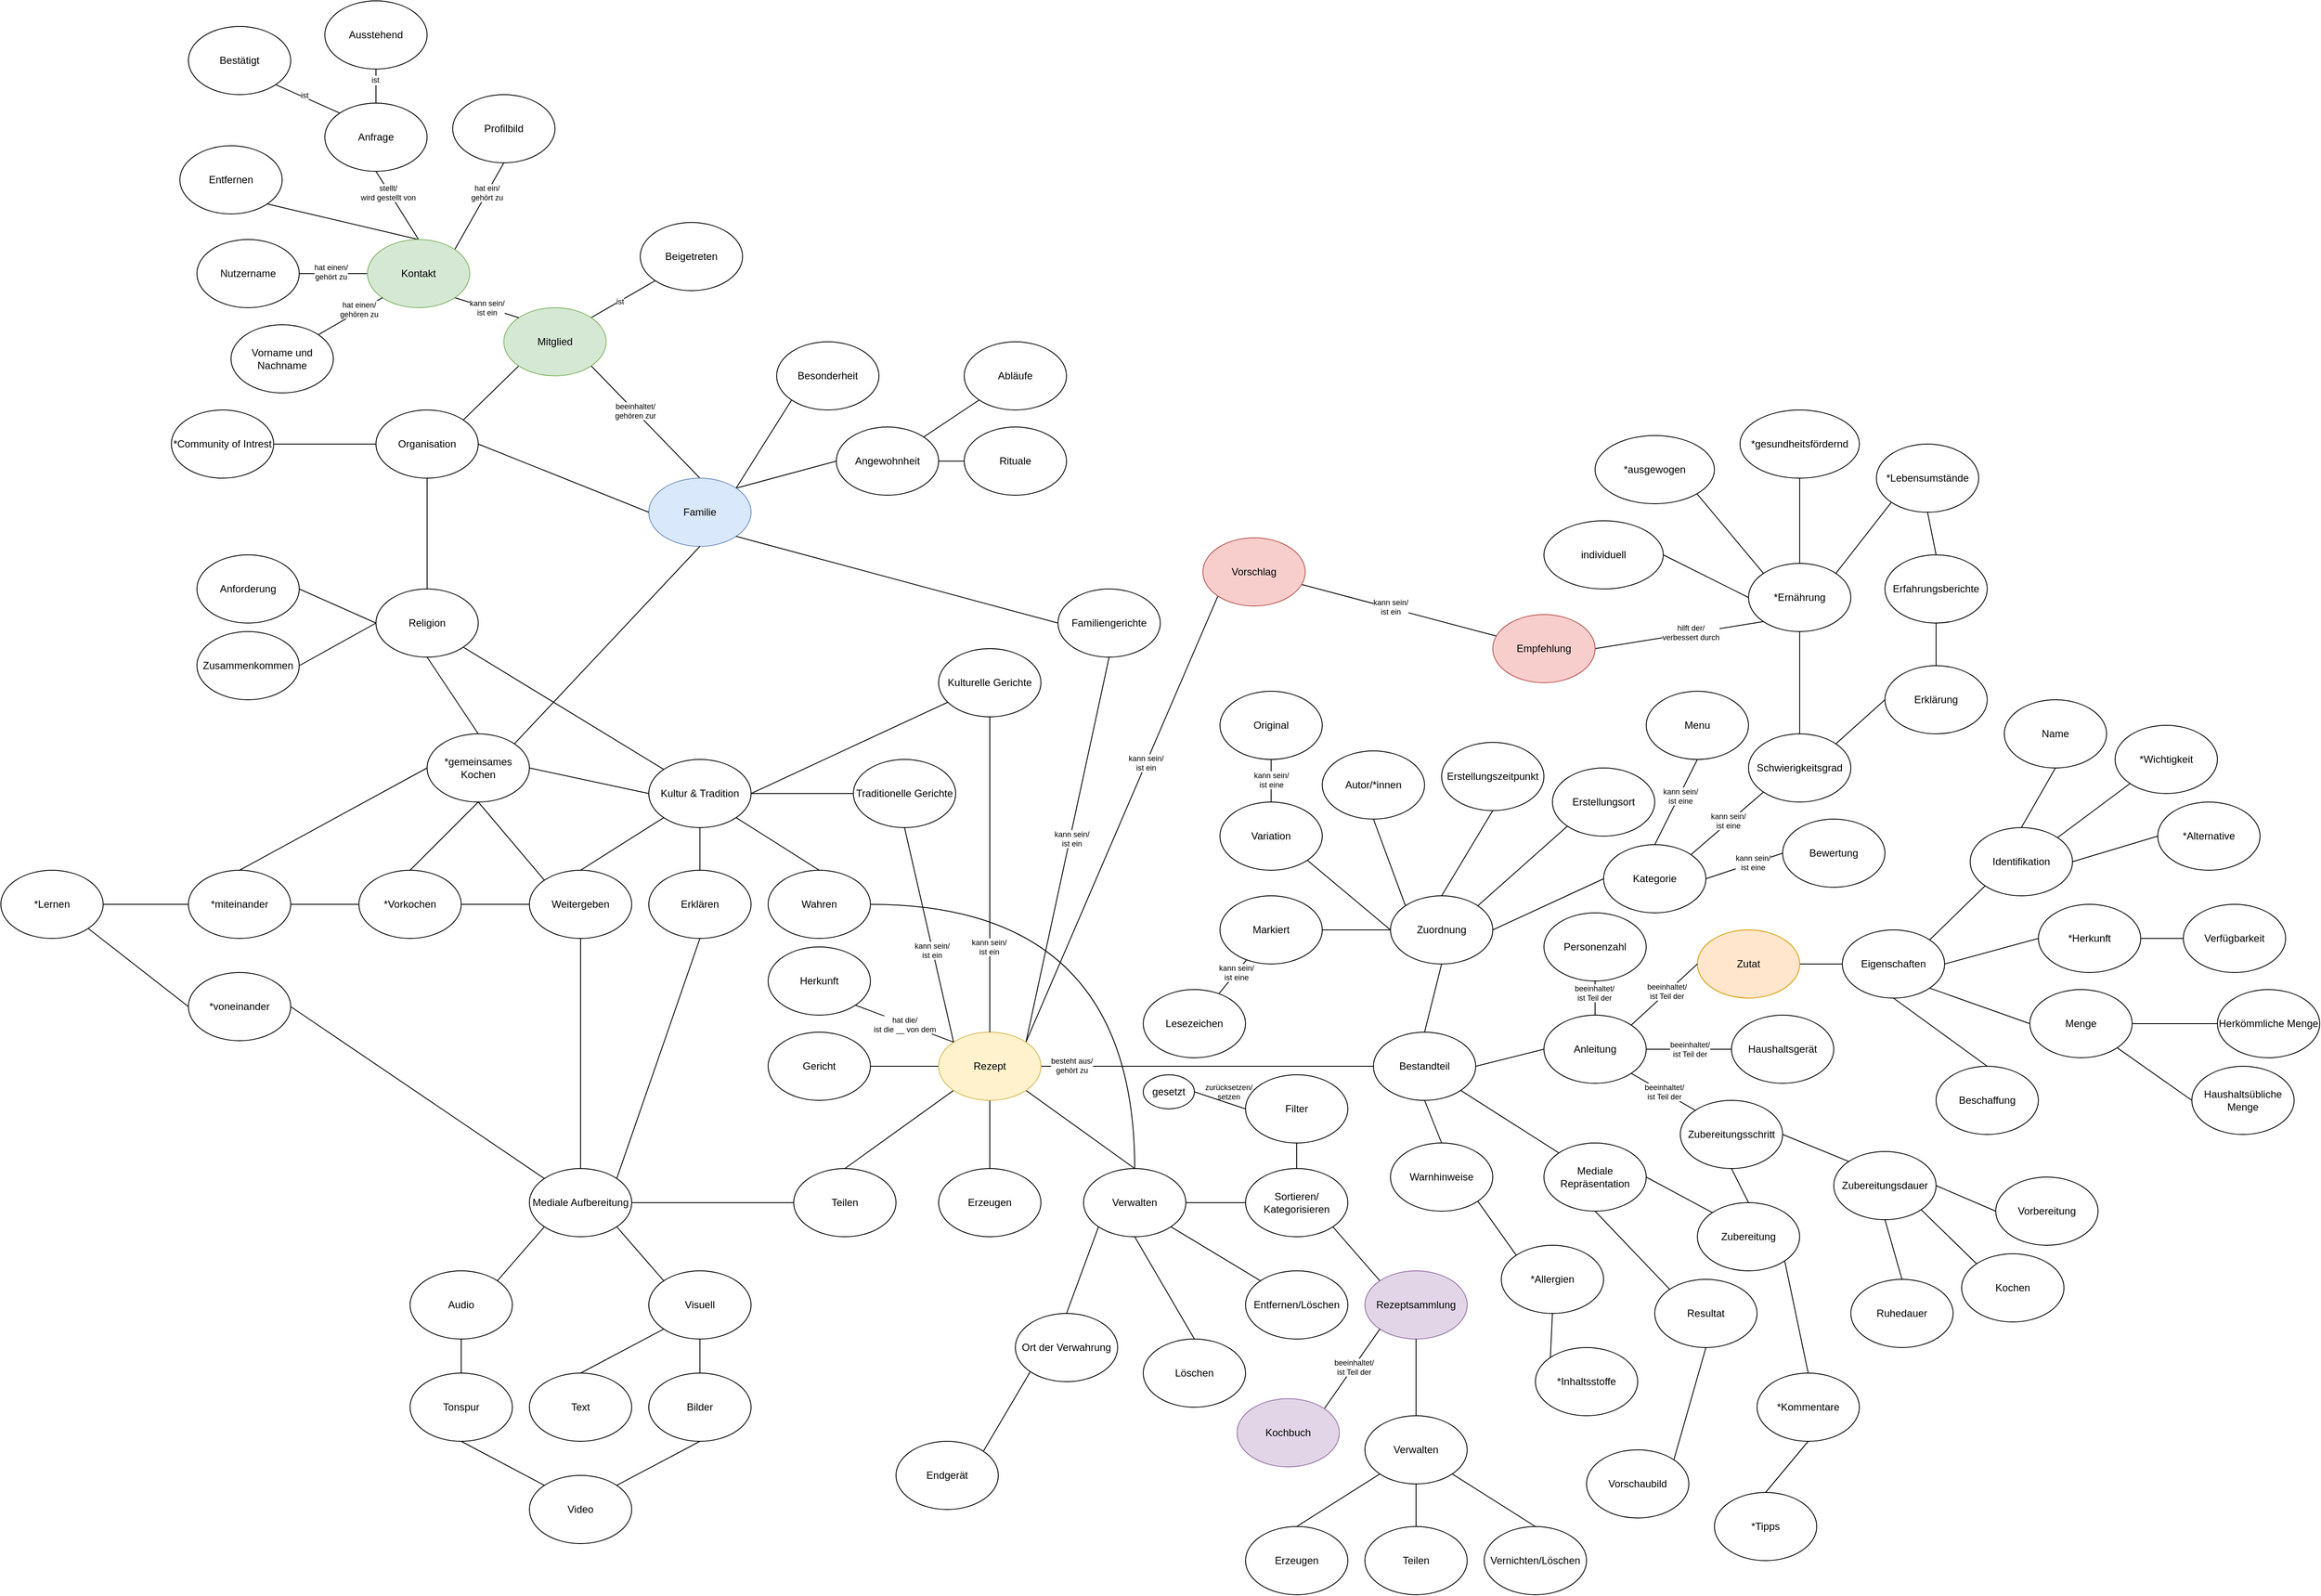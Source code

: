 <mxfile version="14.6.3" type="github">
  <diagram id="gxQ1R-vnR4JIR3kSXCwo" name="V1">
    <mxGraphModel dx="2122" dy="2243" grid="1" gridSize="10" guides="1" tooltips="1" connect="1" arrows="1" fold="1" page="0" pageScale="1" pageWidth="827" pageHeight="1169" math="0" shadow="0">
      <root>
        <mxCell id="0" />
        <mxCell id="1" parent="0" />
        <mxCell id="6" style="rounded=0;orthogonalLoop=1;jettySize=auto;html=1;exitX=0.5;exitY=0;exitDx=0;exitDy=0;entryX=0;entryY=1;entryDx=0;entryDy=0;endArrow=none;endFill=0;" parent="1" source="2" target="5" edge="1">
          <mxGeometry relative="1" as="geometry" />
        </mxCell>
        <mxCell id="50" style="edgeStyle=none;rounded=0;orthogonalLoop=1;jettySize=auto;html=1;exitX=0;exitY=0.5;exitDx=0;exitDy=0;entryX=1;entryY=0.5;entryDx=0;entryDy=0;endArrow=none;endFill=0;" parent="1" source="2" target="32" edge="1">
          <mxGeometry relative="1" as="geometry" />
        </mxCell>
        <mxCell id="2" value="Teilen" style="ellipse;whiteSpace=wrap;html=1;" parent="1" vertex="1">
          <mxGeometry x="770" y="160" width="120" height="80" as="geometry" />
        </mxCell>
        <mxCell id="7" style="edgeStyle=none;rounded=0;orthogonalLoop=1;jettySize=auto;html=1;exitX=0.5;exitY=0;exitDx=0;exitDy=0;entryX=0.5;entryY=1;entryDx=0;entryDy=0;endArrow=none;endFill=0;" parent="1" source="3" target="5" edge="1">
          <mxGeometry relative="1" as="geometry" />
        </mxCell>
        <mxCell id="3" value="Erzeugen" style="ellipse;whiteSpace=wrap;html=1;" parent="1" vertex="1">
          <mxGeometry x="940" y="160" width="120" height="80" as="geometry" />
        </mxCell>
        <mxCell id="8" style="edgeStyle=none;rounded=0;orthogonalLoop=1;jettySize=auto;html=1;exitX=0.5;exitY=0;exitDx=0;exitDy=0;entryX=1;entryY=1;entryDx=0;entryDy=0;endArrow=none;endFill=0;" parent="1" source="4" target="5" edge="1">
          <mxGeometry relative="1" as="geometry" />
        </mxCell>
        <mxCell id="12" style="edgeStyle=none;rounded=0;orthogonalLoop=1;jettySize=auto;html=1;exitX=1;exitY=0.5;exitDx=0;exitDy=0;entryX=0;entryY=0.5;entryDx=0;entryDy=0;endArrow=none;endFill=0;" parent="1" source="4" target="9" edge="1">
          <mxGeometry relative="1" as="geometry" />
        </mxCell>
        <mxCell id="13" style="edgeStyle=none;rounded=0;orthogonalLoop=1;jettySize=auto;html=1;exitX=1;exitY=1;exitDx=0;exitDy=0;entryX=0;entryY=0;entryDx=0;entryDy=0;endArrow=none;endFill=0;" parent="1" source="4" target="10" edge="1">
          <mxGeometry relative="1" as="geometry" />
        </mxCell>
        <mxCell id="14" style="edgeStyle=none;rounded=0;orthogonalLoop=1;jettySize=auto;html=1;exitX=0.5;exitY=1;exitDx=0;exitDy=0;entryX=0.5;entryY=0;entryDx=0;entryDy=0;endArrow=none;endFill=0;" parent="1" source="4" target="11" edge="1">
          <mxGeometry relative="1" as="geometry" />
        </mxCell>
        <mxCell id="16" style="edgeStyle=none;rounded=0;orthogonalLoop=1;jettySize=auto;html=1;exitX=0;exitY=1;exitDx=0;exitDy=0;entryX=0.5;entryY=0;entryDx=0;entryDy=0;endArrow=none;endFill=0;" parent="1" source="4" target="15" edge="1">
          <mxGeometry relative="1" as="geometry" />
        </mxCell>
        <mxCell id="4" value="Verwalten" style="ellipse;whiteSpace=wrap;html=1;" parent="1" vertex="1">
          <mxGeometry x="1110" y="160" width="120" height="80" as="geometry" />
        </mxCell>
        <mxCell id="53" style="edgeStyle=none;rounded=0;orthogonalLoop=1;jettySize=auto;html=1;exitX=1;exitY=0;exitDx=0;exitDy=0;entryX=0.5;entryY=1;entryDx=0;entryDy=0;endArrow=none;endFill=0;" parent="1" source="5" target="25" edge="1">
          <mxGeometry relative="1" as="geometry" />
        </mxCell>
        <mxCell id="o_Oiny7sxUWtTBWbeoVe-261" value="kann sein/&lt;br&gt;ist ein" style="edgeLabel;html=1;align=center;verticalAlign=middle;resizable=0;points=[];fontSize=9;" vertex="1" connectable="0" parent="53">
          <mxGeometry x="0.059" y="-2" relative="1" as="geometry">
            <mxPoint as="offset" />
          </mxGeometry>
        </mxCell>
        <mxCell id="57" style="edgeStyle=orthogonalEdgeStyle;curved=1;rounded=0;orthogonalLoop=1;jettySize=auto;html=1;exitX=1;exitY=0.5;exitDx=0;exitDy=0;entryX=0;entryY=0.5;entryDx=0;entryDy=0;endArrow=none;endFill=0;" parent="1" source="5" target="56" edge="1">
          <mxGeometry relative="1" as="geometry" />
        </mxCell>
        <mxCell id="o_Oiny7sxUWtTBWbeoVe-263" value="besteht aus/&lt;br&gt;gehört zu" style="edgeLabel;html=1;align=center;verticalAlign=middle;resizable=0;points=[];fontSize=9;" vertex="1" connectable="0" parent="57">
          <mxGeometry x="-0.817" y="1" relative="1" as="geometry">
            <mxPoint as="offset" />
          </mxGeometry>
        </mxCell>
        <mxCell id="91" value="" style="edgeStyle=none;rounded=0;orthogonalLoop=1;jettySize=auto;html=1;endArrow=none;endFill=0;" parent="1" source="5" target="90" edge="1">
          <mxGeometry relative="1" as="geometry" />
        </mxCell>
        <mxCell id="o_Oiny7sxUWtTBWbeoVe-210" style="edgeStyle=none;rounded=0;orthogonalLoop=1;jettySize=auto;html=1;exitX=1;exitY=0;exitDx=0;exitDy=0;entryX=0;entryY=1;entryDx=0;entryDy=0;endArrow=none;endFill=0;" edge="1" parent="1" source="5" target="o_Oiny7sxUWtTBWbeoVe-208">
          <mxGeometry relative="1" as="geometry" />
        </mxCell>
        <mxCell id="o_Oiny7sxUWtTBWbeoVe-243" value="kann sein/&lt;br&gt;ist ein" style="edgeLabel;html=1;align=center;verticalAlign=middle;resizable=0;points=[];fontSize=9;" vertex="1" connectable="0" parent="o_Oiny7sxUWtTBWbeoVe-210">
          <mxGeometry x="0.252" y="1" relative="1" as="geometry">
            <mxPoint as="offset" />
          </mxGeometry>
        </mxCell>
        <mxCell id="5" value="Rezept" style="ellipse;whiteSpace=wrap;html=1;fillColor=#fff2cc;strokeColor=#d6b656;" parent="1" vertex="1">
          <mxGeometry x="940" width="120" height="80" as="geometry" />
        </mxCell>
        <mxCell id="104" style="edgeStyle=none;rounded=0;orthogonalLoop=1;jettySize=auto;html=1;exitX=1;exitY=1;exitDx=0;exitDy=0;entryX=0;entryY=0;entryDx=0;entryDy=0;endArrow=none;endFill=0;" parent="1" source="9" target="103" edge="1">
          <mxGeometry relative="1" as="geometry" />
        </mxCell>
        <mxCell id="o_Oiny7sxUWtTBWbeoVe-207" value="" style="edgeStyle=none;rounded=0;orthogonalLoop=1;jettySize=auto;html=1;endArrow=none;endFill=0;" edge="1" parent="1" source="9" target="o_Oiny7sxUWtTBWbeoVe-206">
          <mxGeometry relative="1" as="geometry" />
        </mxCell>
        <mxCell id="9" value="Sortieren/&lt;br&gt;Kategorisieren" style="ellipse;whiteSpace=wrap;html=1;" parent="1" vertex="1">
          <mxGeometry x="1300" y="160" width="120" height="80" as="geometry" />
        </mxCell>
        <mxCell id="10" value="Entfernen/Löschen" style="ellipse;whiteSpace=wrap;html=1;" parent="1" vertex="1">
          <mxGeometry x="1300" y="280" width="120" height="80" as="geometry" />
        </mxCell>
        <mxCell id="11" value="Löschen" style="ellipse;whiteSpace=wrap;html=1;" parent="1" vertex="1">
          <mxGeometry x="1180" y="360" width="120" height="80" as="geometry" />
        </mxCell>
        <mxCell id="15" value="Ort der Verwahrung" style="ellipse;whiteSpace=wrap;html=1;" parent="1" vertex="1">
          <mxGeometry x="1030" y="330" width="120" height="80" as="geometry" />
        </mxCell>
        <mxCell id="184" style="edgeStyle=none;rounded=0;orthogonalLoop=1;jettySize=auto;html=1;exitX=1;exitY=0;exitDx=0;exitDy=0;entryX=0;entryY=1;entryDx=0;entryDy=0;endArrow=none;endFill=0;" parent="1" source="17" target="183" edge="1">
          <mxGeometry relative="1" as="geometry" />
        </mxCell>
        <mxCell id="186" style="edgeStyle=none;rounded=0;orthogonalLoop=1;jettySize=auto;html=1;exitX=1;exitY=0;exitDx=0;exitDy=0;entryX=0;entryY=0.5;entryDx=0;entryDy=0;endArrow=none;endFill=0;" parent="1" source="17" target="185" edge="1">
          <mxGeometry relative="1" as="geometry" />
        </mxCell>
        <mxCell id="o_Oiny7sxUWtTBWbeoVe-200" style="rounded=0;orthogonalLoop=1;jettySize=auto;html=1;exitX=0.5;exitY=0;exitDx=0;exitDy=0;entryX=1;entryY=1;entryDx=0;entryDy=0;endArrow=none;endFill=0;" edge="1" parent="1" source="17" target="88">
          <mxGeometry relative="1" as="geometry" />
        </mxCell>
        <mxCell id="o_Oiny7sxUWtTBWbeoVe-258" value="beeinhaltet/&lt;br&gt;gehören zur" style="edgeLabel;html=1;align=center;verticalAlign=middle;resizable=0;points=[];fontSize=9;" vertex="1" connectable="0" parent="o_Oiny7sxUWtTBWbeoVe-200">
          <mxGeometry x="0.198" y="-1" relative="1" as="geometry">
            <mxPoint as="offset" />
          </mxGeometry>
        </mxCell>
        <mxCell id="17" value="Familie" style="ellipse;whiteSpace=wrap;html=1;fillColor=#dae8fc;strokeColor=#6c8ebf;" parent="1" vertex="1">
          <mxGeometry x="600" y="-650" width="120" height="80" as="geometry" />
        </mxCell>
        <mxCell id="22" style="edgeStyle=none;rounded=0;orthogonalLoop=1;jettySize=auto;html=1;exitX=0;exitY=1;exitDx=0;exitDy=0;entryX=0.5;entryY=0;entryDx=0;entryDy=0;endArrow=none;endFill=0;" parent="1" source="18" target="19" edge="1">
          <mxGeometry relative="1" as="geometry" />
        </mxCell>
        <mxCell id="23" style="edgeStyle=none;rounded=0;orthogonalLoop=1;jettySize=auto;html=1;exitX=0.5;exitY=1;exitDx=0;exitDy=0;entryX=0.5;entryY=0;entryDx=0;entryDy=0;endArrow=none;endFill=0;" parent="1" source="18" target="20" edge="1">
          <mxGeometry relative="1" as="geometry" />
        </mxCell>
        <mxCell id="24" style="edgeStyle=none;rounded=0;orthogonalLoop=1;jettySize=auto;html=1;exitX=1;exitY=1;exitDx=0;exitDy=0;entryX=0.5;entryY=0;entryDx=0;entryDy=0;endArrow=none;endFill=0;" parent="1" source="18" target="21" edge="1">
          <mxGeometry relative="1" as="geometry" />
        </mxCell>
        <mxCell id="29" value="" style="edgeStyle=none;rounded=0;orthogonalLoop=1;jettySize=auto;html=1;endArrow=none;endFill=0;" parent="1" source="18" target="28" edge="1">
          <mxGeometry relative="1" as="geometry" />
        </mxCell>
        <mxCell id="31" value="" style="edgeStyle=none;rounded=0;orthogonalLoop=1;jettySize=auto;html=1;endArrow=none;endFill=0;exitX=1;exitY=0.5;exitDx=0;exitDy=0;" parent="1" source="18" target="30" edge="1">
          <mxGeometry relative="1" as="geometry" />
        </mxCell>
        <mxCell id="18" value="Kultur &amp;amp; Tradition" style="ellipse;whiteSpace=wrap;html=1;" parent="1" vertex="1">
          <mxGeometry x="600" y="-320" width="120" height="80" as="geometry" />
        </mxCell>
        <mxCell id="49" style="edgeStyle=none;rounded=0;orthogonalLoop=1;jettySize=auto;html=1;exitX=0.5;exitY=1;exitDx=0;exitDy=0;entryX=0.5;entryY=0;entryDx=0;entryDy=0;endArrow=none;endFill=0;" parent="1" source="19" target="32" edge="1">
          <mxGeometry relative="1" as="geometry" />
        </mxCell>
        <mxCell id="138" value="" style="edgeStyle=none;rounded=0;orthogonalLoop=1;jettySize=auto;html=1;endArrow=none;endFill=0;" parent="1" source="19" target="137" edge="1">
          <mxGeometry relative="1" as="geometry" />
        </mxCell>
        <mxCell id="19" value="Weitergeben" style="ellipse;whiteSpace=wrap;html=1;" parent="1" vertex="1">
          <mxGeometry x="460" y="-190" width="120" height="80" as="geometry" />
        </mxCell>
        <mxCell id="54" style="edgeStyle=none;rounded=0;orthogonalLoop=1;jettySize=auto;html=1;exitX=0.5;exitY=1;exitDx=0;exitDy=0;entryX=1;entryY=0;entryDx=0;entryDy=0;endArrow=none;endFill=0;" parent="1" source="20" target="32" edge="1">
          <mxGeometry relative="1" as="geometry" />
        </mxCell>
        <mxCell id="20" value="Erklären" style="ellipse;whiteSpace=wrap;html=1;" parent="1" vertex="1">
          <mxGeometry x="600" y="-190" width="120" height="80" as="geometry" />
        </mxCell>
        <mxCell id="55" style="edgeStyle=orthogonalEdgeStyle;rounded=0;orthogonalLoop=1;jettySize=auto;html=1;exitX=1;exitY=0.5;exitDx=0;exitDy=0;entryX=0.5;entryY=0;entryDx=0;entryDy=0;endArrow=none;endFill=0;curved=1;" parent="1" source="21" target="4" edge="1">
          <mxGeometry relative="1" as="geometry" />
        </mxCell>
        <mxCell id="21" value="Wahren" style="ellipse;whiteSpace=wrap;html=1;" parent="1" vertex="1">
          <mxGeometry x="740" y="-190" width="120" height="80" as="geometry" />
        </mxCell>
        <mxCell id="26" style="edgeStyle=none;rounded=0;orthogonalLoop=1;jettySize=auto;html=1;exitX=0;exitY=0.5;exitDx=0;exitDy=0;entryX=1;entryY=1;entryDx=0;entryDy=0;endArrow=none;endFill=0;" parent="1" source="25" target="17" edge="1">
          <mxGeometry relative="1" as="geometry" />
        </mxCell>
        <mxCell id="25" value="Familiengerichte" style="ellipse;whiteSpace=wrap;html=1;" parent="1" vertex="1">
          <mxGeometry x="1080" y="-520" width="120" height="80" as="geometry" />
        </mxCell>
        <mxCell id="51" style="edgeStyle=none;rounded=0;orthogonalLoop=1;jettySize=auto;html=1;exitX=0.5;exitY=1;exitDx=0;exitDy=0;entryX=0;entryY=0;entryDx=0;entryDy=0;endArrow=none;endFill=0;" parent="1" source="28" target="5" edge="1">
          <mxGeometry relative="1" as="geometry" />
        </mxCell>
        <mxCell id="o_Oiny7sxUWtTBWbeoVe-259" value="kann sein/&lt;br&gt;ist ein" style="edgeLabel;html=1;align=center;verticalAlign=middle;resizable=0;points=[];fontSize=9;" vertex="1" connectable="0" parent="51">
          <mxGeometry x="0.142" y="-1" relative="1" as="geometry">
            <mxPoint as="offset" />
          </mxGeometry>
        </mxCell>
        <mxCell id="28" value="Traditionelle Gerichte" style="ellipse;whiteSpace=wrap;html=1;" parent="1" vertex="1">
          <mxGeometry x="840" y="-320" width="120" height="80" as="geometry" />
        </mxCell>
        <mxCell id="52" style="edgeStyle=none;rounded=0;orthogonalLoop=1;jettySize=auto;html=1;exitX=0.5;exitY=1;exitDx=0;exitDy=0;entryX=0.5;entryY=0;entryDx=0;entryDy=0;endArrow=none;endFill=0;" parent="1" source="30" target="5" edge="1">
          <mxGeometry relative="1" as="geometry" />
        </mxCell>
        <mxCell id="o_Oiny7sxUWtTBWbeoVe-260" value="kann sein/&lt;br&gt;ist ein" style="edgeLabel;html=1;align=center;verticalAlign=middle;resizable=0;points=[];fontSize=9;" vertex="1" connectable="0" parent="52">
          <mxGeometry x="0.46" y="-1" relative="1" as="geometry">
            <mxPoint as="offset" />
          </mxGeometry>
        </mxCell>
        <mxCell id="30" value="Kulturelle Gerichte" style="ellipse;whiteSpace=wrap;html=1;" parent="1" vertex="1">
          <mxGeometry x="940" y="-450" width="120" height="80" as="geometry" />
        </mxCell>
        <mxCell id="40" style="edgeStyle=none;rounded=0;orthogonalLoop=1;jettySize=auto;html=1;exitX=0;exitY=1;exitDx=0;exitDy=0;entryX=1;entryY=0;entryDx=0;entryDy=0;endArrow=none;endFill=0;" parent="1" source="32" target="34" edge="1">
          <mxGeometry relative="1" as="geometry" />
        </mxCell>
        <mxCell id="41" style="edgeStyle=none;rounded=0;orthogonalLoop=1;jettySize=auto;html=1;exitX=1;exitY=1;exitDx=0;exitDy=0;entryX=0;entryY=0;entryDx=0;entryDy=0;endArrow=none;endFill=0;" parent="1" source="32" target="35" edge="1">
          <mxGeometry relative="1" as="geometry" />
        </mxCell>
        <mxCell id="32" value="Mediale Aufbereitung" style="ellipse;whiteSpace=wrap;html=1;" parent="1" vertex="1">
          <mxGeometry x="460" y="160" width="120" height="80" as="geometry" />
        </mxCell>
        <mxCell id="33" value="Text" style="ellipse;whiteSpace=wrap;html=1;" parent="1" vertex="1">
          <mxGeometry x="460" y="400" width="120" height="80" as="geometry" />
        </mxCell>
        <mxCell id="42" style="edgeStyle=none;rounded=0;orthogonalLoop=1;jettySize=auto;html=1;exitX=0.5;exitY=1;exitDx=0;exitDy=0;entryX=0.5;entryY=0;entryDx=0;entryDy=0;endArrow=none;endFill=0;" parent="1" source="34" target="37" edge="1">
          <mxGeometry relative="1" as="geometry" />
        </mxCell>
        <mxCell id="34" value="Audio" style="ellipse;whiteSpace=wrap;html=1;" parent="1" vertex="1">
          <mxGeometry x="320" y="280" width="120" height="80" as="geometry" />
        </mxCell>
        <mxCell id="43" style="edgeStyle=none;rounded=0;orthogonalLoop=1;jettySize=auto;html=1;exitX=0.5;exitY=1;exitDx=0;exitDy=0;entryX=0.5;entryY=0;entryDx=0;entryDy=0;endArrow=none;endFill=0;" parent="1" source="35" target="38" edge="1">
          <mxGeometry relative="1" as="geometry" />
        </mxCell>
        <mxCell id="44" style="edgeStyle=none;rounded=0;orthogonalLoop=1;jettySize=auto;html=1;exitX=0;exitY=1;exitDx=0;exitDy=0;entryX=0.5;entryY=0;entryDx=0;entryDy=0;endArrow=none;endFill=0;" parent="1" source="35" target="33" edge="1">
          <mxGeometry relative="1" as="geometry" />
        </mxCell>
        <mxCell id="35" value="Visuell" style="ellipse;whiteSpace=wrap;html=1;" parent="1" vertex="1">
          <mxGeometry x="600" y="280" width="120" height="80" as="geometry" />
        </mxCell>
        <mxCell id="45" style="edgeStyle=none;rounded=0;orthogonalLoop=1;jettySize=auto;html=1;exitX=0.5;exitY=1;exitDx=0;exitDy=0;entryX=0;entryY=0;entryDx=0;entryDy=0;endArrow=none;endFill=0;" parent="1" source="37" target="39" edge="1">
          <mxGeometry relative="1" as="geometry" />
        </mxCell>
        <mxCell id="37" value="Tonspur" style="ellipse;whiteSpace=wrap;html=1;" parent="1" vertex="1">
          <mxGeometry x="320" y="400" width="120" height="80" as="geometry" />
        </mxCell>
        <mxCell id="46" style="edgeStyle=none;rounded=0;orthogonalLoop=1;jettySize=auto;html=1;exitX=0.5;exitY=1;exitDx=0;exitDy=0;entryX=1;entryY=0;entryDx=0;entryDy=0;endArrow=none;endFill=0;" parent="1" source="38" target="39" edge="1">
          <mxGeometry relative="1" as="geometry" />
        </mxCell>
        <mxCell id="38" value="Bilder" style="ellipse;whiteSpace=wrap;html=1;" parent="1" vertex="1">
          <mxGeometry x="600" y="400" width="120" height="80" as="geometry" />
        </mxCell>
        <mxCell id="39" value="Video" style="ellipse;whiteSpace=wrap;html=1;" parent="1" vertex="1">
          <mxGeometry x="460" y="520" width="120" height="80" as="geometry" />
        </mxCell>
        <mxCell id="48" style="edgeStyle=none;rounded=0;orthogonalLoop=1;jettySize=auto;html=1;exitX=1;exitY=1;exitDx=0;exitDy=0;entryX=0;entryY=0;entryDx=0;entryDy=0;endArrow=none;endFill=0;" parent="1" source="47" target="18" edge="1">
          <mxGeometry relative="1" as="geometry" />
        </mxCell>
        <mxCell id="47" value="Religion" style="ellipse;whiteSpace=wrap;html=1;" parent="1" vertex="1">
          <mxGeometry x="280" y="-520" width="120" height="80" as="geometry" />
        </mxCell>
        <mxCell id="71" style="edgeStyle=none;rounded=0;orthogonalLoop=1;jettySize=auto;html=1;exitX=0.5;exitY=0;exitDx=0;exitDy=0;entryX=0.5;entryY=1;entryDx=0;entryDy=0;endArrow=none;endFill=0;" parent="1" source="56" target="63" edge="1">
          <mxGeometry relative="1" as="geometry" />
        </mxCell>
        <mxCell id="72" style="edgeStyle=none;rounded=0;orthogonalLoop=1;jettySize=auto;html=1;exitX=1;exitY=0.5;exitDx=0;exitDy=0;entryX=0;entryY=0.5;entryDx=0;entryDy=0;endArrow=none;endFill=0;" parent="1" source="56" target="62" edge="1">
          <mxGeometry relative="1" as="geometry" />
        </mxCell>
        <mxCell id="77" style="edgeStyle=none;rounded=0;orthogonalLoop=1;jettySize=auto;html=1;exitX=1;exitY=1;exitDx=0;exitDy=0;entryX=0;entryY=0;entryDx=0;entryDy=0;endArrow=none;endFill=0;" parent="1" source="56" target="76" edge="1">
          <mxGeometry relative="1" as="geometry" />
        </mxCell>
        <mxCell id="162" style="edgeStyle=none;rounded=0;orthogonalLoop=1;jettySize=auto;html=1;exitX=0.5;exitY=1;exitDx=0;exitDy=0;entryX=0.5;entryY=0;entryDx=0;entryDy=0;endArrow=none;endFill=0;" parent="1" source="56" target="161" edge="1">
          <mxGeometry relative="1" as="geometry" />
        </mxCell>
        <mxCell id="56" value="Bestandteil" style="ellipse;whiteSpace=wrap;html=1;" parent="1" vertex="1">
          <mxGeometry x="1450" width="120" height="80" as="geometry" />
        </mxCell>
        <mxCell id="58" value="Autor/*innen" style="ellipse;whiteSpace=wrap;html=1;" parent="1" vertex="1">
          <mxGeometry x="1390" y="-330" width="120" height="80" as="geometry" />
        </mxCell>
        <mxCell id="70" style="edgeStyle=none;rounded=0;orthogonalLoop=1;jettySize=auto;html=1;exitX=0;exitY=0.5;exitDx=0;exitDy=0;entryX=1;entryY=0.5;entryDx=0;entryDy=0;endArrow=none;endFill=0;" parent="1" source="59" target="63" edge="1">
          <mxGeometry relative="1" as="geometry" />
        </mxCell>
        <mxCell id="101" style="edgeStyle=none;rounded=0;orthogonalLoop=1;jettySize=auto;html=1;exitX=1;exitY=0;exitDx=0;exitDy=0;entryX=0;entryY=1;entryDx=0;entryDy=0;endArrow=none;endFill=0;" parent="1" source="59" target="96" edge="1">
          <mxGeometry relative="1" as="geometry" />
        </mxCell>
        <mxCell id="o_Oiny7sxUWtTBWbeoVe-266" value="kann sein/&lt;br&gt;ist eine" style="edgeLabel;html=1;align=center;verticalAlign=middle;resizable=0;points=[];fontSize=9;" vertex="1" connectable="0" parent="101">
          <mxGeometry x="0.062" y="2" relative="1" as="geometry">
            <mxPoint as="offset" />
          </mxGeometry>
        </mxCell>
        <mxCell id="o_Oiny7sxUWtTBWbeoVe-215" style="edgeStyle=none;rounded=0;orthogonalLoop=1;jettySize=auto;html=1;exitX=1;exitY=0.5;exitDx=0;exitDy=0;endArrow=none;endFill=0;entryX=0;entryY=0.5;entryDx=0;entryDy=0;" edge="1" parent="1" source="59" target="o_Oiny7sxUWtTBWbeoVe-216">
          <mxGeometry relative="1" as="geometry">
            <mxPoint x="1920" y="-210" as="targetPoint" />
          </mxGeometry>
        </mxCell>
        <mxCell id="o_Oiny7sxUWtTBWbeoVe-267" value="kann sein/&lt;br&gt;ist eine" style="edgeLabel;html=1;align=center;verticalAlign=middle;resizable=0;points=[];fontSize=9;" vertex="1" connectable="0" parent="o_Oiny7sxUWtTBWbeoVe-215">
          <mxGeometry x="0.224" y="1" relative="1" as="geometry">
            <mxPoint as="offset" />
          </mxGeometry>
        </mxCell>
        <mxCell id="o_Oiny7sxUWtTBWbeoVe-217" style="edgeStyle=none;rounded=0;orthogonalLoop=1;jettySize=auto;html=1;exitX=0.5;exitY=0;exitDx=0;exitDy=0;endArrow=none;endFill=0;entryX=0.5;entryY=1;entryDx=0;entryDy=0;" edge="1" parent="1" source="59" target="o_Oiny7sxUWtTBWbeoVe-218">
          <mxGeometry relative="1" as="geometry">
            <mxPoint x="1840" y="-320" as="targetPoint" />
          </mxGeometry>
        </mxCell>
        <mxCell id="o_Oiny7sxUWtTBWbeoVe-246" value="kann sein/&lt;br&gt;ist eine" style="edgeLabel;html=1;align=center;verticalAlign=middle;resizable=0;points=[];fontSize=9;" vertex="1" connectable="0" parent="o_Oiny7sxUWtTBWbeoVe-217">
          <mxGeometry x="0.165" y="-1" relative="1" as="geometry">
            <mxPoint as="offset" />
          </mxGeometry>
        </mxCell>
        <mxCell id="59" value="Kategorie" style="ellipse;whiteSpace=wrap;html=1;" parent="1" vertex="1">
          <mxGeometry x="1720" y="-220" width="120" height="80" as="geometry" />
        </mxCell>
        <mxCell id="123" style="edgeStyle=none;rounded=0;orthogonalLoop=1;jettySize=auto;html=1;exitX=1;exitY=0.5;exitDx=0;exitDy=0;entryX=0;entryY=0.5;entryDx=0;entryDy=0;endArrow=none;endFill=0;" parent="1" source="60" target="122" edge="1">
          <mxGeometry relative="1" as="geometry" />
        </mxCell>
        <mxCell id="60" value="Zutat" style="ellipse;whiteSpace=wrap;html=1;fillColor=#ffe6cc;strokeColor=#d79b00;" parent="1" vertex="1">
          <mxGeometry x="1830" y="-120" width="120" height="80" as="geometry" />
        </mxCell>
        <mxCell id="153" style="edgeStyle=none;rounded=0;orthogonalLoop=1;jettySize=auto;html=1;exitX=1;exitY=0.5;exitDx=0;exitDy=0;endArrow=none;endFill=0;entryX=0;entryY=0;entryDx=0;entryDy=0;" parent="1" source="61" target="154" edge="1">
          <mxGeometry relative="1" as="geometry">
            <mxPoint x="2010" y="170" as="targetPoint" />
          </mxGeometry>
        </mxCell>
        <mxCell id="61" value="Zubereitungsschritt" style="ellipse;whiteSpace=wrap;html=1;" parent="1" vertex="1">
          <mxGeometry x="1810" y="80" width="120" height="80" as="geometry" />
        </mxCell>
        <mxCell id="73" style="edgeStyle=none;rounded=0;orthogonalLoop=1;jettySize=auto;html=1;exitX=1;exitY=0;exitDx=0;exitDy=0;entryX=0;entryY=0.5;entryDx=0;entryDy=0;endArrow=none;endFill=0;" parent="1" source="62" target="60" edge="1">
          <mxGeometry relative="1" as="geometry" />
        </mxCell>
        <mxCell id="o_Oiny7sxUWtTBWbeoVe-247" value="beeinhaltet/&lt;br&gt;ist Teil der" style="edgeLabel;html=1;align=center;verticalAlign=middle;resizable=0;points=[];fontSize=9;" vertex="1" connectable="0" parent="73">
          <mxGeometry x="0.087" y="1" relative="1" as="geometry">
            <mxPoint as="offset" />
          </mxGeometry>
        </mxCell>
        <mxCell id="74" style="edgeStyle=none;rounded=0;orthogonalLoop=1;jettySize=auto;html=1;exitX=1;exitY=0.5;exitDx=0;exitDy=0;entryX=0;entryY=0.5;entryDx=0;entryDy=0;endArrow=none;endFill=0;" parent="1" source="62" target="66" edge="1">
          <mxGeometry relative="1" as="geometry" />
        </mxCell>
        <mxCell id="o_Oiny7sxUWtTBWbeoVe-249" value="beeinhaltet/&lt;br&gt;ist Teil der" style="edgeLabel;html=1;align=center;verticalAlign=middle;resizable=0;points=[];fontSize=9;" vertex="1" connectable="0" parent="74">
          <mxGeometry x="-0.272" y="1" relative="1" as="geometry">
            <mxPoint x="14" y="1" as="offset" />
          </mxGeometry>
        </mxCell>
        <mxCell id="75" style="edgeStyle=none;rounded=0;orthogonalLoop=1;jettySize=auto;html=1;exitX=1;exitY=1;exitDx=0;exitDy=0;entryX=0;entryY=0;entryDx=0;entryDy=0;endArrow=none;endFill=0;" parent="1" source="62" target="61" edge="1">
          <mxGeometry relative="1" as="geometry" />
        </mxCell>
        <mxCell id="o_Oiny7sxUWtTBWbeoVe-250" value="beeinhaltet/&lt;br&gt;ist Teil der" style="edgeLabel;html=1;align=center;verticalAlign=middle;resizable=0;points=[];fontSize=9;" vertex="1" connectable="0" parent="75">
          <mxGeometry x="-0.395" y="2" relative="1" as="geometry">
            <mxPoint x="14" y="10" as="offset" />
          </mxGeometry>
        </mxCell>
        <mxCell id="o_Oiny7sxUWtTBWbeoVe-223" style="edgeStyle=none;rounded=0;orthogonalLoop=1;jettySize=auto;html=1;exitX=0.5;exitY=0;exitDx=0;exitDy=0;entryX=0.5;entryY=1;entryDx=0;entryDy=0;endArrow=none;endFill=0;" edge="1" parent="1" source="62" target="o_Oiny7sxUWtTBWbeoVe-222">
          <mxGeometry relative="1" as="geometry" />
        </mxCell>
        <mxCell id="o_Oiny7sxUWtTBWbeoVe-248" value="beeinhaltet/&lt;br&gt;ist Teil der" style="edgeLabel;html=1;align=center;verticalAlign=middle;resizable=0;points=[];fontSize=9;" vertex="1" connectable="0" parent="o_Oiny7sxUWtTBWbeoVe-223">
          <mxGeometry x="0.307" y="1" relative="1" as="geometry">
            <mxPoint as="offset" />
          </mxGeometry>
        </mxCell>
        <mxCell id="62" value="Anleitung" style="ellipse;whiteSpace=wrap;html=1;" parent="1" vertex="1">
          <mxGeometry x="1650" y="-20" width="120" height="80" as="geometry" />
        </mxCell>
        <mxCell id="67" style="rounded=0;orthogonalLoop=1;jettySize=auto;html=1;exitX=0;exitY=0;exitDx=0;exitDy=0;entryX=0.5;entryY=1;entryDx=0;entryDy=0;endArrow=none;endFill=0;" parent="1" source="63" target="58" edge="1">
          <mxGeometry relative="1" as="geometry" />
        </mxCell>
        <mxCell id="o_Oiny7sxUWtTBWbeoVe-214" value="" style="edgeStyle=none;rounded=0;orthogonalLoop=1;jettySize=auto;html=1;endArrow=none;endFill=0;" edge="1" parent="1" source="63" target="o_Oiny7sxUWtTBWbeoVe-213">
          <mxGeometry relative="1" as="geometry" />
        </mxCell>
        <mxCell id="63" value="Zuordnung" style="ellipse;whiteSpace=wrap;html=1;" parent="1" vertex="1">
          <mxGeometry x="1470" y="-160" width="120" height="80" as="geometry" />
        </mxCell>
        <mxCell id="68" style="edgeStyle=none;rounded=0;orthogonalLoop=1;jettySize=auto;html=1;exitX=0.5;exitY=1;exitDx=0;exitDy=0;entryX=0.5;entryY=0;entryDx=0;entryDy=0;endArrow=none;endFill=0;" parent="1" source="64" target="63" edge="1">
          <mxGeometry relative="1" as="geometry" />
        </mxCell>
        <mxCell id="64" value="Erstellungszeitpunkt" style="ellipse;whiteSpace=wrap;html=1;" parent="1" vertex="1">
          <mxGeometry x="1530" y="-340" width="120" height="80" as="geometry" />
        </mxCell>
        <mxCell id="69" style="edgeStyle=none;rounded=0;orthogonalLoop=1;jettySize=auto;html=1;exitX=0;exitY=1;exitDx=0;exitDy=0;entryX=1;entryY=0;entryDx=0;entryDy=0;endArrow=none;endFill=0;" parent="1" source="65" target="63" edge="1">
          <mxGeometry relative="1" as="geometry" />
        </mxCell>
        <mxCell id="65" value="Erstellungsort" style="ellipse;whiteSpace=wrap;html=1;" parent="1" vertex="1">
          <mxGeometry x="1660" y="-310" width="120" height="80" as="geometry" />
        </mxCell>
        <mxCell id="66" value="Haushaltsgerät" style="ellipse;whiteSpace=wrap;html=1;" parent="1" vertex="1">
          <mxGeometry x="1870" y="-20" width="120" height="80" as="geometry" />
        </mxCell>
        <mxCell id="79" style="edgeStyle=none;rounded=0;orthogonalLoop=1;jettySize=auto;html=1;exitX=1;exitY=0.5;exitDx=0;exitDy=0;entryX=0;entryY=0;entryDx=0;entryDy=0;endArrow=none;endFill=0;" parent="1" source="76" target="78" edge="1">
          <mxGeometry relative="1" as="geometry" />
        </mxCell>
        <mxCell id="81" style="edgeStyle=none;rounded=0;orthogonalLoop=1;jettySize=auto;html=1;exitX=0.5;exitY=1;exitDx=0;exitDy=0;entryX=0;entryY=0;entryDx=0;entryDy=0;endArrow=none;endFill=0;" parent="1" source="76" target="80" edge="1">
          <mxGeometry relative="1" as="geometry" />
        </mxCell>
        <mxCell id="76" value="Mediale Repräsentation" style="ellipse;whiteSpace=wrap;html=1;" parent="1" vertex="1">
          <mxGeometry x="1650" y="130" width="120" height="80" as="geometry" />
        </mxCell>
        <mxCell id="136" style="edgeStyle=none;rounded=0;orthogonalLoop=1;jettySize=auto;html=1;exitX=0.5;exitY=0;exitDx=0;exitDy=0;entryX=0.5;entryY=1;entryDx=0;entryDy=0;endArrow=none;endFill=0;" parent="1" source="78" target="61" edge="1">
          <mxGeometry relative="1" as="geometry" />
        </mxCell>
        <mxCell id="178" style="edgeStyle=none;rounded=0;orthogonalLoop=1;jettySize=auto;html=1;exitX=1;exitY=1;exitDx=0;exitDy=0;entryX=0.5;entryY=0;entryDx=0;entryDy=0;endArrow=none;endFill=0;" parent="1" source="78" target="177" edge="1">
          <mxGeometry relative="1" as="geometry" />
        </mxCell>
        <mxCell id="78" value="Zubereitung" style="ellipse;whiteSpace=wrap;html=1;" parent="1" vertex="1">
          <mxGeometry x="1830" y="200" width="120" height="80" as="geometry" />
        </mxCell>
        <mxCell id="o_Oiny7sxUWtTBWbeoVe-228" style="edgeStyle=none;rounded=0;orthogonalLoop=1;jettySize=auto;html=1;exitX=0.5;exitY=1;exitDx=0;exitDy=0;endArrow=none;endFill=0;entryX=1;entryY=0;entryDx=0;entryDy=0;" edge="1" parent="1" source="80" target="o_Oiny7sxUWtTBWbeoVe-229">
          <mxGeometry relative="1" as="geometry">
            <mxPoint x="1820" y="500" as="targetPoint" />
          </mxGeometry>
        </mxCell>
        <mxCell id="80" value="Resultat" style="ellipse;whiteSpace=wrap;html=1;" parent="1" vertex="1">
          <mxGeometry x="1780" y="290" width="120" height="80" as="geometry" />
        </mxCell>
        <mxCell id="83" style="edgeStyle=none;rounded=0;orthogonalLoop=1;jettySize=auto;html=1;exitX=1;exitY=0;exitDx=0;exitDy=0;entryX=0;entryY=1;entryDx=0;entryDy=0;endArrow=none;endFill=0;" parent="1" source="82" target="15" edge="1">
          <mxGeometry relative="1" as="geometry" />
        </mxCell>
        <mxCell id="82" value="Endgerät" style="ellipse;whiteSpace=wrap;html=1;" parent="1" vertex="1">
          <mxGeometry x="890" y="480" width="120" height="80" as="geometry" />
        </mxCell>
        <mxCell id="85" style="edgeStyle=none;rounded=0;orthogonalLoop=1;jettySize=auto;html=1;exitX=0.5;exitY=1;exitDx=0;exitDy=0;entryX=0.5;entryY=0;entryDx=0;entryDy=0;endArrow=none;endFill=0;" parent="1" source="84" target="47" edge="1">
          <mxGeometry relative="1" as="geometry" />
        </mxCell>
        <mxCell id="87" style="edgeStyle=none;rounded=0;orthogonalLoop=1;jettySize=auto;html=1;exitX=1;exitY=0.5;exitDx=0;exitDy=0;entryX=0;entryY=0.5;entryDx=0;entryDy=0;endArrow=none;endFill=0;" parent="1" source="84" target="17" edge="1">
          <mxGeometry relative="1" as="geometry" />
        </mxCell>
        <mxCell id="89" style="edgeStyle=none;rounded=0;orthogonalLoop=1;jettySize=auto;html=1;exitX=1;exitY=0;exitDx=0;exitDy=0;entryX=0;entryY=1;entryDx=0;entryDy=0;endArrow=none;endFill=0;" parent="1" source="84" target="88" edge="1">
          <mxGeometry relative="1" as="geometry" />
        </mxCell>
        <mxCell id="84" value="Organisation" style="ellipse;whiteSpace=wrap;html=1;" parent="1" vertex="1">
          <mxGeometry x="280" y="-730" width="120" height="80" as="geometry" />
        </mxCell>
        <mxCell id="196" style="edgeStyle=none;rounded=0;orthogonalLoop=1;jettySize=auto;html=1;exitX=1;exitY=0;exitDx=0;exitDy=0;entryX=0;entryY=1;entryDx=0;entryDy=0;endArrow=none;endFill=0;" parent="1" source="88" target="195" edge="1">
          <mxGeometry relative="1" as="geometry" />
        </mxCell>
        <mxCell id="o_Oiny7sxUWtTBWbeoVe-270" value="ist" style="edgeLabel;html=1;align=center;verticalAlign=middle;resizable=0;points=[];fontSize=9;" vertex="1" connectable="0" parent="196">
          <mxGeometry x="-0.122" relative="1" as="geometry">
            <mxPoint as="offset" />
          </mxGeometry>
        </mxCell>
        <mxCell id="88" value="Mitglied" style="ellipse;whiteSpace=wrap;html=1;fillColor=#d5e8d4;strokeColor=#82b366;" parent="1" vertex="1">
          <mxGeometry x="430" y="-850" width="120" height="80" as="geometry" />
        </mxCell>
        <mxCell id="o_Oiny7sxUWtTBWbeoVe-225" value="" style="edgeStyle=none;rounded=0;orthogonalLoop=1;jettySize=auto;html=1;endArrow=none;endFill=0;entryX=1;entryY=1;entryDx=0;entryDy=0;exitX=0;exitY=0;exitDx=0;exitDy=0;" edge="1" parent="1" source="5" target="o_Oiny7sxUWtTBWbeoVe-224">
          <mxGeometry relative="1" as="geometry" />
        </mxCell>
        <mxCell id="o_Oiny7sxUWtTBWbeoVe-262" value="hat die/&lt;br&gt;ist die __ von dem" style="edgeLabel;html=1;align=center;verticalAlign=middle;resizable=0;points=[];fontSize=9;" vertex="1" connectable="0" parent="o_Oiny7sxUWtTBWbeoVe-225">
          <mxGeometry x="0.173" relative="1" as="geometry">
            <mxPoint x="10" y="4" as="offset" />
          </mxGeometry>
        </mxCell>
        <mxCell id="90" value="Gericht" style="ellipse;whiteSpace=wrap;html=1;" parent="1" vertex="1">
          <mxGeometry x="740" width="120" height="80" as="geometry" />
        </mxCell>
        <mxCell id="93" style="edgeStyle=none;rounded=0;orthogonalLoop=1;jettySize=auto;html=1;exitX=1;exitY=1;exitDx=0;exitDy=0;entryX=0;entryY=0.5;entryDx=0;entryDy=0;endArrow=none;endFill=0;" parent="1" source="92" target="63" edge="1">
          <mxGeometry relative="1" as="geometry" />
        </mxCell>
        <mxCell id="95" style="edgeStyle=none;rounded=0;orthogonalLoop=1;jettySize=auto;html=1;exitX=0.5;exitY=0;exitDx=0;exitDy=0;entryX=0.5;entryY=1;entryDx=0;entryDy=0;endArrow=none;endFill=0;" parent="1" source="92" target="94" edge="1">
          <mxGeometry relative="1" as="geometry" />
        </mxCell>
        <mxCell id="o_Oiny7sxUWtTBWbeoVe-264" value="kann sein/&lt;br&gt;ist eine" style="edgeLabel;html=1;align=center;verticalAlign=middle;resizable=0;points=[];fontSize=9;" vertex="1" connectable="0" parent="95">
          <mxGeometry x="0.053" relative="1" as="geometry">
            <mxPoint as="offset" />
          </mxGeometry>
        </mxCell>
        <mxCell id="92" value="Variation" style="ellipse;whiteSpace=wrap;html=1;" parent="1" vertex="1">
          <mxGeometry x="1270" y="-270" width="120" height="80" as="geometry" />
        </mxCell>
        <mxCell id="94" value="Original" style="ellipse;whiteSpace=wrap;html=1;" parent="1" vertex="1">
          <mxGeometry x="1270" y="-400" width="120" height="80" as="geometry" />
        </mxCell>
        <mxCell id="99" style="edgeStyle=none;rounded=0;orthogonalLoop=1;jettySize=auto;html=1;exitX=1;exitY=0;exitDx=0;exitDy=0;entryX=0;entryY=0.5;entryDx=0;entryDy=0;endArrow=none;endFill=0;" parent="1" source="96" target="97" edge="1">
          <mxGeometry relative="1" as="geometry" />
        </mxCell>
        <mxCell id="139" style="edgeStyle=none;rounded=0;orthogonalLoop=1;jettySize=auto;html=1;exitX=0.5;exitY=0;exitDx=0;exitDy=0;entryX=0.5;entryY=1;entryDx=0;entryDy=0;endArrow=none;endFill=0;" parent="1" source="96" target="102" edge="1">
          <mxGeometry relative="1" as="geometry" />
        </mxCell>
        <mxCell id="96" value="Schwierigkeitsgrad" style="ellipse;whiteSpace=wrap;html=1;" parent="1" vertex="1">
          <mxGeometry x="1890" y="-350" width="120" height="80" as="geometry" />
        </mxCell>
        <mxCell id="100" style="edgeStyle=none;rounded=0;orthogonalLoop=1;jettySize=auto;html=1;exitX=0.5;exitY=0;exitDx=0;exitDy=0;entryX=0.5;entryY=1;entryDx=0;entryDy=0;endArrow=none;endFill=0;" parent="1" source="97" target="98" edge="1">
          <mxGeometry relative="1" as="geometry" />
        </mxCell>
        <mxCell id="97" value="Erklärung" style="ellipse;whiteSpace=wrap;html=1;" parent="1" vertex="1">
          <mxGeometry x="2050" y="-430" width="120" height="80" as="geometry" />
        </mxCell>
        <mxCell id="98" value="Erfahrungsberichte" style="ellipse;whiteSpace=wrap;html=1;" parent="1" vertex="1">
          <mxGeometry x="2050" y="-560" width="120" height="80" as="geometry" />
        </mxCell>
        <mxCell id="141" value="" style="edgeStyle=none;rounded=0;orthogonalLoop=1;jettySize=auto;html=1;endArrow=none;endFill=0;" parent="1" source="102" target="140" edge="1">
          <mxGeometry relative="1" as="geometry" />
        </mxCell>
        <mxCell id="175" style="edgeStyle=none;rounded=0;orthogonalLoop=1;jettySize=auto;html=1;exitX=1;exitY=0;exitDx=0;exitDy=0;entryX=0;entryY=1;entryDx=0;entryDy=0;endArrow=none;endFill=0;" parent="1" source="102" target="174" edge="1">
          <mxGeometry relative="1" as="geometry" />
        </mxCell>
        <mxCell id="102" value="*Ernährung" style="ellipse;whiteSpace=wrap;html=1;" parent="1" vertex="1">
          <mxGeometry x="1890" y="-550" width="120" height="80" as="geometry" />
        </mxCell>
        <mxCell id="103" value="Rezeptsammlung" style="ellipse;whiteSpace=wrap;html=1;fillColor=#e1d5e7;strokeColor=#9673a6;" parent="1" vertex="1">
          <mxGeometry x="1440" y="280" width="120" height="80" as="geometry" />
        </mxCell>
        <mxCell id="109" style="edgeStyle=none;rounded=0;orthogonalLoop=1;jettySize=auto;html=1;exitX=0.5;exitY=0;exitDx=0;exitDy=0;entryX=0;entryY=1;entryDx=0;entryDy=0;endArrow=none;endFill=0;" parent="1" source="105" target="108" edge="1">
          <mxGeometry relative="1" as="geometry" />
        </mxCell>
        <mxCell id="105" value="Erzeugen" style="ellipse;whiteSpace=wrap;html=1;" parent="1" vertex="1">
          <mxGeometry x="1300" y="580" width="120" height="80" as="geometry" />
        </mxCell>
        <mxCell id="110" style="edgeStyle=none;rounded=0;orthogonalLoop=1;jettySize=auto;html=1;exitX=0.5;exitY=0;exitDx=0;exitDy=0;endArrow=none;endFill=0;entryX=0.5;entryY=1;entryDx=0;entryDy=0;" parent="1" source="106" target="108" edge="1">
          <mxGeometry relative="1" as="geometry" />
        </mxCell>
        <mxCell id="106" value="Teilen" style="ellipse;whiteSpace=wrap;html=1;" parent="1" vertex="1">
          <mxGeometry x="1440" y="580" width="120" height="80" as="geometry" />
        </mxCell>
        <mxCell id="112" style="edgeStyle=none;rounded=0;orthogonalLoop=1;jettySize=auto;html=1;exitX=0.5;exitY=0;exitDx=0;exitDy=0;entryX=1;entryY=1;entryDx=0;entryDy=0;endArrow=none;endFill=0;" parent="1" source="107" target="108" edge="1">
          <mxGeometry relative="1" as="geometry" />
        </mxCell>
        <mxCell id="107" value="Vernichten/Löschen" style="ellipse;whiteSpace=wrap;html=1;" parent="1" vertex="1">
          <mxGeometry x="1580" y="580" width="120" height="80" as="geometry" />
        </mxCell>
        <mxCell id="111" style="edgeStyle=none;rounded=0;orthogonalLoop=1;jettySize=auto;html=1;exitX=0.5;exitY=0;exitDx=0;exitDy=0;entryX=0.5;entryY=1;entryDx=0;entryDy=0;endArrow=none;endFill=0;" parent="1" source="108" target="103" edge="1">
          <mxGeometry relative="1" as="geometry" />
        </mxCell>
        <mxCell id="108" value="Verwalten" style="ellipse;whiteSpace=wrap;html=1;" parent="1" vertex="1">
          <mxGeometry x="1440" y="450" width="120" height="80" as="geometry" />
        </mxCell>
        <mxCell id="134" style="edgeStyle=none;rounded=0;orthogonalLoop=1;jettySize=auto;html=1;exitX=1;exitY=1;exitDx=0;exitDy=0;entryX=0;entryY=0.5;entryDx=0;entryDy=0;endArrow=none;endFill=0;" parent="1" source="113" target="119" edge="1">
          <mxGeometry relative="1" as="geometry" />
        </mxCell>
        <mxCell id="135" style="edgeStyle=none;rounded=0;orthogonalLoop=1;jettySize=auto;html=1;exitX=1;exitY=0.5;exitDx=0;exitDy=0;entryX=0;entryY=0.5;entryDx=0;entryDy=0;endArrow=none;endFill=0;" parent="1" source="113" target="118" edge="1">
          <mxGeometry relative="1" as="geometry" />
        </mxCell>
        <mxCell id="113" value="Menge" style="ellipse;whiteSpace=wrap;html=1;" parent="1" vertex="1">
          <mxGeometry x="2220" y="-50" width="120" height="80" as="geometry" />
        </mxCell>
        <mxCell id="114" value="Beschaffung" style="ellipse;whiteSpace=wrap;html=1;" parent="1" vertex="1">
          <mxGeometry x="2110" y="40" width="120" height="80" as="geometry" />
        </mxCell>
        <mxCell id="115" value="Name" style="ellipse;whiteSpace=wrap;html=1;" parent="1" vertex="1">
          <mxGeometry x="2190" y="-390" width="120" height="80" as="geometry" />
        </mxCell>
        <mxCell id="131" style="edgeStyle=none;rounded=0;orthogonalLoop=1;jettySize=auto;html=1;exitX=1;exitY=0.5;exitDx=0;exitDy=0;entryX=0;entryY=0.5;entryDx=0;entryDy=0;endArrow=none;endFill=0;" parent="1" source="116" target="120" edge="1">
          <mxGeometry relative="1" as="geometry" />
        </mxCell>
        <mxCell id="116" value="*Herkunft" style="ellipse;whiteSpace=wrap;html=1;" parent="1" vertex="1">
          <mxGeometry x="2230" y="-150" width="120" height="80" as="geometry" />
        </mxCell>
        <mxCell id="117" value="*Wichtigkeit" style="ellipse;whiteSpace=wrap;html=1;" parent="1" vertex="1">
          <mxGeometry x="2320" y="-360" width="120" height="80" as="geometry" />
        </mxCell>
        <mxCell id="118" value="Herkömmliche Menge" style="ellipse;whiteSpace=wrap;html=1;" parent="1" vertex="1">
          <mxGeometry x="2440" y="-50" width="120" height="80" as="geometry" />
        </mxCell>
        <mxCell id="119" value="Haushaltsübliche Menge" style="ellipse;whiteSpace=wrap;html=1;" parent="1" vertex="1">
          <mxGeometry x="2410" y="40" width="120" height="80" as="geometry" />
        </mxCell>
        <mxCell id="120" value="Verfügbarkeit" style="ellipse;whiteSpace=wrap;html=1;" parent="1" vertex="1">
          <mxGeometry x="2400" y="-150" width="120" height="80" as="geometry" />
        </mxCell>
        <mxCell id="121" value="*Alternative" style="ellipse;whiteSpace=wrap;html=1;" parent="1" vertex="1">
          <mxGeometry x="2370" y="-270" width="120" height="80" as="geometry" />
        </mxCell>
        <mxCell id="126" style="edgeStyle=none;rounded=0;orthogonalLoop=1;jettySize=auto;html=1;exitX=1;exitY=0;exitDx=0;exitDy=0;entryX=0;entryY=1;entryDx=0;entryDy=0;endArrow=none;endFill=0;" parent="1" source="122" target="125" edge="1">
          <mxGeometry relative="1" as="geometry" />
        </mxCell>
        <mxCell id="130" style="edgeStyle=none;rounded=0;orthogonalLoop=1;jettySize=auto;html=1;exitX=1;exitY=0.5;exitDx=0;exitDy=0;entryX=0;entryY=0.5;entryDx=0;entryDy=0;endArrow=none;endFill=0;" parent="1" source="122" target="116" edge="1">
          <mxGeometry relative="1" as="geometry" />
        </mxCell>
        <mxCell id="132" style="edgeStyle=none;rounded=0;orthogonalLoop=1;jettySize=auto;html=1;exitX=0.5;exitY=1;exitDx=0;exitDy=0;entryX=0.5;entryY=0;entryDx=0;entryDy=0;endArrow=none;endFill=0;" parent="1" source="122" target="114" edge="1">
          <mxGeometry relative="1" as="geometry" />
        </mxCell>
        <mxCell id="133" style="edgeStyle=none;rounded=0;orthogonalLoop=1;jettySize=auto;html=1;exitX=1;exitY=1;exitDx=0;exitDy=0;entryX=0;entryY=0.5;entryDx=0;entryDy=0;endArrow=none;endFill=0;" parent="1" source="122" target="113" edge="1">
          <mxGeometry relative="1" as="geometry" />
        </mxCell>
        <mxCell id="122" value="Eigenschaften" style="ellipse;whiteSpace=wrap;html=1;" parent="1" vertex="1">
          <mxGeometry x="2000" y="-120" width="120" height="80" as="geometry" />
        </mxCell>
        <mxCell id="127" style="edgeStyle=none;rounded=0;orthogonalLoop=1;jettySize=auto;html=1;exitX=1;exitY=0.5;exitDx=0;exitDy=0;entryX=0;entryY=0.5;entryDx=0;entryDy=0;endArrow=none;endFill=0;" parent="1" source="125" target="121" edge="1">
          <mxGeometry relative="1" as="geometry" />
        </mxCell>
        <mxCell id="128" style="edgeStyle=none;rounded=0;orthogonalLoop=1;jettySize=auto;html=1;exitX=1;exitY=0;exitDx=0;exitDy=0;entryX=0;entryY=1;entryDx=0;entryDy=0;endArrow=none;endFill=0;" parent="1" source="125" target="117" edge="1">
          <mxGeometry relative="1" as="geometry" />
        </mxCell>
        <mxCell id="129" style="edgeStyle=none;rounded=0;orthogonalLoop=1;jettySize=auto;html=1;exitX=0.5;exitY=0;exitDx=0;exitDy=0;entryX=0.5;entryY=1;entryDx=0;entryDy=0;endArrow=none;endFill=0;" parent="1" source="125" target="115" edge="1">
          <mxGeometry relative="1" as="geometry" />
        </mxCell>
        <mxCell id="125" value="Identifikation" style="ellipse;whiteSpace=wrap;html=1;" parent="1" vertex="1">
          <mxGeometry x="2150" y="-240" width="120" height="80" as="geometry" />
        </mxCell>
        <mxCell id="147" value="" style="edgeStyle=none;rounded=0;orthogonalLoop=1;jettySize=auto;html=1;endArrow=none;endFill=0;" parent="1" source="137" target="146" edge="1">
          <mxGeometry relative="1" as="geometry" />
        </mxCell>
        <mxCell id="137" value="*Vorkochen" style="ellipse;whiteSpace=wrap;html=1;" parent="1" vertex="1">
          <mxGeometry x="260" y="-190" width="120" height="80" as="geometry" />
        </mxCell>
        <mxCell id="140" value="*gesundheitsfördernd" style="ellipse;whiteSpace=wrap;html=1;" parent="1" vertex="1">
          <mxGeometry x="1880" y="-730" width="140" height="80" as="geometry" />
        </mxCell>
        <mxCell id="144" style="edgeStyle=none;rounded=0;orthogonalLoop=1;jettySize=auto;html=1;exitX=1;exitY=1;exitDx=0;exitDy=0;entryX=0;entryY=0;entryDx=0;entryDy=0;endArrow=none;endFill=0;" parent="1" source="142" target="102" edge="1">
          <mxGeometry relative="1" as="geometry" />
        </mxCell>
        <mxCell id="142" value="*ausgewogen" style="ellipse;whiteSpace=wrap;html=1;" parent="1" vertex="1">
          <mxGeometry x="1710" y="-700" width="140" height="80" as="geometry" />
        </mxCell>
        <mxCell id="145" style="edgeStyle=none;rounded=0;orthogonalLoop=1;jettySize=auto;html=1;exitX=1;exitY=0.5;exitDx=0;exitDy=0;entryX=0;entryY=0.5;entryDx=0;entryDy=0;endArrow=none;endFill=0;" parent="1" source="143" target="102" edge="1">
          <mxGeometry relative="1" as="geometry" />
        </mxCell>
        <mxCell id="143" value="individuell" style="ellipse;whiteSpace=wrap;html=1;" parent="1" vertex="1">
          <mxGeometry x="1650" y="-600" width="140" height="80" as="geometry" />
        </mxCell>
        <mxCell id="173" style="edgeStyle=none;rounded=0;orthogonalLoop=1;jettySize=auto;html=1;exitX=0.5;exitY=0;exitDx=0;exitDy=0;entryX=0;entryY=0.5;entryDx=0;entryDy=0;endArrow=none;endFill=0;" parent="1" source="146" target="167" edge="1">
          <mxGeometry relative="1" as="geometry" />
        </mxCell>
        <mxCell id="146" value="*miteinander" style="ellipse;whiteSpace=wrap;html=1;" parent="1" vertex="1">
          <mxGeometry x="60" y="-190" width="120" height="80" as="geometry" />
        </mxCell>
        <mxCell id="149" style="edgeStyle=none;rounded=0;orthogonalLoop=1;jettySize=auto;html=1;exitX=1;exitY=0.5;exitDx=0;exitDy=0;entryX=0;entryY=0.5;entryDx=0;entryDy=0;endArrow=none;endFill=0;" parent="1" source="148" target="146" edge="1">
          <mxGeometry relative="1" as="geometry" />
        </mxCell>
        <mxCell id="151" style="edgeStyle=none;rounded=0;orthogonalLoop=1;jettySize=auto;html=1;exitX=1;exitY=1;exitDx=0;exitDy=0;entryX=0;entryY=0.5;entryDx=0;entryDy=0;endArrow=none;endFill=0;" parent="1" source="148" target="150" edge="1">
          <mxGeometry relative="1" as="geometry" />
        </mxCell>
        <mxCell id="148" value="*Lernen" style="ellipse;whiteSpace=wrap;html=1;" parent="1" vertex="1">
          <mxGeometry x="-160" y="-190" width="120" height="80" as="geometry" />
        </mxCell>
        <mxCell id="152" style="edgeStyle=none;rounded=0;orthogonalLoop=1;jettySize=auto;html=1;exitX=1;exitY=0.5;exitDx=0;exitDy=0;entryX=0;entryY=0;entryDx=0;entryDy=0;endArrow=none;endFill=0;" parent="1" source="150" target="32" edge="1">
          <mxGeometry relative="1" as="geometry" />
        </mxCell>
        <mxCell id="150" value="*voneinander" style="ellipse;whiteSpace=wrap;html=1;" parent="1" vertex="1">
          <mxGeometry x="60" y="-70" width="120" height="80" as="geometry" />
        </mxCell>
        <mxCell id="158" style="edgeStyle=none;rounded=0;orthogonalLoop=1;jettySize=auto;html=1;exitX=0.5;exitY=1;exitDx=0;exitDy=0;entryX=0.5;entryY=0;entryDx=0;entryDy=0;endArrow=none;endFill=0;" parent="1" source="154" target="157" edge="1">
          <mxGeometry relative="1" as="geometry" />
        </mxCell>
        <mxCell id="159" style="edgeStyle=none;rounded=0;orthogonalLoop=1;jettySize=auto;html=1;exitX=1;exitY=1;exitDx=0;exitDy=0;entryX=0;entryY=0;entryDx=0;entryDy=0;endArrow=none;endFill=0;" parent="1" source="154" target="155" edge="1">
          <mxGeometry relative="1" as="geometry" />
        </mxCell>
        <mxCell id="160" style="edgeStyle=none;rounded=0;orthogonalLoop=1;jettySize=auto;html=1;exitX=1;exitY=0.5;exitDx=0;exitDy=0;entryX=0;entryY=0.5;entryDx=0;entryDy=0;endArrow=none;endFill=0;" parent="1" source="154" target="156" edge="1">
          <mxGeometry relative="1" as="geometry" />
        </mxCell>
        <mxCell id="154" value="Zubereitungsdauer" style="ellipse;whiteSpace=wrap;html=1;" parent="1" vertex="1">
          <mxGeometry x="1990" y="140" width="120" height="80" as="geometry" />
        </mxCell>
        <mxCell id="155" value="Kochen" style="ellipse;whiteSpace=wrap;html=1;" parent="1" vertex="1">
          <mxGeometry x="2140" y="260" width="120" height="80" as="geometry" />
        </mxCell>
        <mxCell id="156" value="Vorbereitung" style="ellipse;whiteSpace=wrap;html=1;" parent="1" vertex="1">
          <mxGeometry x="2180" y="170" width="120" height="80" as="geometry" />
        </mxCell>
        <mxCell id="157" value="Ruhedauer" style="ellipse;whiteSpace=wrap;html=1;" parent="1" vertex="1">
          <mxGeometry x="2010" y="290" width="120" height="80" as="geometry" />
        </mxCell>
        <mxCell id="164" style="edgeStyle=none;rounded=0;orthogonalLoop=1;jettySize=auto;html=1;exitX=1;exitY=1;exitDx=0;exitDy=0;entryX=0;entryY=0;entryDx=0;entryDy=0;endArrow=none;endFill=0;" parent="1" source="161" target="163" edge="1">
          <mxGeometry relative="1" as="geometry" />
        </mxCell>
        <mxCell id="161" value="Warnhinweise" style="ellipse;whiteSpace=wrap;html=1;" parent="1" vertex="1">
          <mxGeometry x="1470" y="130" width="120" height="80" as="geometry" />
        </mxCell>
        <mxCell id="166" style="edgeStyle=none;rounded=0;orthogonalLoop=1;jettySize=auto;html=1;exitX=0.5;exitY=1;exitDx=0;exitDy=0;entryX=0;entryY=0;entryDx=0;entryDy=0;endArrow=none;endFill=0;" parent="1" source="163" target="165" edge="1">
          <mxGeometry relative="1" as="geometry" />
        </mxCell>
        <mxCell id="163" value="*Allergien" style="ellipse;whiteSpace=wrap;html=1;" parent="1" vertex="1">
          <mxGeometry x="1600" y="250" width="120" height="80" as="geometry" />
        </mxCell>
        <mxCell id="165" value="*Inhaltsstoffe" style="ellipse;whiteSpace=wrap;html=1;" parent="1" vertex="1">
          <mxGeometry x="1640" y="370" width="120" height="80" as="geometry" />
        </mxCell>
        <mxCell id="168" style="edgeStyle=none;rounded=0;orthogonalLoop=1;jettySize=auto;html=1;exitX=0.5;exitY=1;exitDx=0;exitDy=0;entryX=0.5;entryY=0;entryDx=0;entryDy=0;endArrow=none;endFill=0;" parent="1" source="167" target="137" edge="1">
          <mxGeometry relative="1" as="geometry" />
        </mxCell>
        <mxCell id="169" style="edgeStyle=none;rounded=0;orthogonalLoop=1;jettySize=auto;html=1;exitX=0.5;exitY=1;exitDx=0;exitDy=0;entryX=0;entryY=0;entryDx=0;entryDy=0;endArrow=none;endFill=0;" parent="1" source="167" target="19" edge="1">
          <mxGeometry relative="1" as="geometry" />
        </mxCell>
        <mxCell id="170" style="edgeStyle=none;rounded=0;orthogonalLoop=1;jettySize=auto;html=1;exitX=1;exitY=0.5;exitDx=0;exitDy=0;entryX=0;entryY=0.5;entryDx=0;entryDy=0;endArrow=none;endFill=0;" parent="1" source="167" target="18" edge="1">
          <mxGeometry relative="1" as="geometry" />
        </mxCell>
        <mxCell id="171" style="edgeStyle=none;rounded=0;orthogonalLoop=1;jettySize=auto;html=1;exitX=1;exitY=0;exitDx=0;exitDy=0;entryX=0.5;entryY=1;entryDx=0;entryDy=0;endArrow=none;endFill=0;" parent="1" source="167" target="17" edge="1">
          <mxGeometry relative="1" as="geometry" />
        </mxCell>
        <mxCell id="172" style="edgeStyle=none;rounded=0;orthogonalLoop=1;jettySize=auto;html=1;exitX=0.5;exitY=0;exitDx=0;exitDy=0;entryX=0.5;entryY=1;entryDx=0;entryDy=0;endArrow=none;endFill=0;" parent="1" source="167" target="47" edge="1">
          <mxGeometry relative="1" as="geometry" />
        </mxCell>
        <mxCell id="167" value="*gemeinsames Kochen" style="ellipse;whiteSpace=wrap;html=1;" parent="1" vertex="1">
          <mxGeometry x="340" y="-350" width="120" height="80" as="geometry" />
        </mxCell>
        <mxCell id="176" style="edgeStyle=none;rounded=0;orthogonalLoop=1;jettySize=auto;html=1;exitX=0.5;exitY=1;exitDx=0;exitDy=0;entryX=0.5;entryY=0;entryDx=0;entryDy=0;endArrow=none;endFill=0;" parent="1" source="174" target="98" edge="1">
          <mxGeometry relative="1" as="geometry" />
        </mxCell>
        <mxCell id="174" value="*Lebensumstände" style="ellipse;whiteSpace=wrap;html=1;" parent="1" vertex="1">
          <mxGeometry x="2040" y="-690" width="120" height="80" as="geometry" />
        </mxCell>
        <mxCell id="180" style="edgeStyle=none;rounded=0;orthogonalLoop=1;jettySize=auto;html=1;exitX=0.5;exitY=1;exitDx=0;exitDy=0;entryX=0.5;entryY=0;entryDx=0;entryDy=0;endArrow=none;endFill=0;" parent="1" source="177" target="179" edge="1">
          <mxGeometry relative="1" as="geometry" />
        </mxCell>
        <mxCell id="177" value="*Kommentare" style="ellipse;whiteSpace=wrap;html=1;" parent="1" vertex="1">
          <mxGeometry x="1900" y="400" width="120" height="80" as="geometry" />
        </mxCell>
        <mxCell id="179" value="*Tipps" style="ellipse;whiteSpace=wrap;html=1;" parent="1" vertex="1">
          <mxGeometry x="1850" y="540" width="120" height="80" as="geometry" />
        </mxCell>
        <mxCell id="182" style="edgeStyle=none;rounded=0;orthogonalLoop=1;jettySize=auto;html=1;exitX=1;exitY=0.5;exitDx=0;exitDy=0;entryX=0;entryY=0.5;entryDx=0;entryDy=0;endArrow=none;endFill=0;" parent="1" source="181" target="84" edge="1">
          <mxGeometry relative="1" as="geometry" />
        </mxCell>
        <mxCell id="181" value="*Community of Intrest" style="ellipse;whiteSpace=wrap;html=1;" parent="1" vertex="1">
          <mxGeometry x="40" y="-730" width="120" height="80" as="geometry" />
        </mxCell>
        <mxCell id="183" value="Besonderheit" style="ellipse;whiteSpace=wrap;html=1;" parent="1" vertex="1">
          <mxGeometry x="750" y="-810" width="120" height="80" as="geometry" />
        </mxCell>
        <mxCell id="188" style="edgeStyle=none;rounded=0;orthogonalLoop=1;jettySize=auto;html=1;exitX=1;exitY=0.5;exitDx=0;exitDy=0;entryX=0;entryY=0.5;entryDx=0;entryDy=0;endArrow=none;endFill=0;" parent="1" source="185" target="187" edge="1">
          <mxGeometry relative="1" as="geometry" />
        </mxCell>
        <mxCell id="190" style="edgeStyle=none;rounded=0;orthogonalLoop=1;jettySize=auto;html=1;exitX=1;exitY=0;exitDx=0;exitDy=0;entryX=0;entryY=1;entryDx=0;entryDy=0;endArrow=none;endFill=0;" parent="1" source="185" target="189" edge="1">
          <mxGeometry relative="1" as="geometry" />
        </mxCell>
        <mxCell id="185" value="Angewohnheit" style="ellipse;whiteSpace=wrap;html=1;" parent="1" vertex="1">
          <mxGeometry x="820" y="-710" width="120" height="80" as="geometry" />
        </mxCell>
        <mxCell id="187" value="Rituale" style="ellipse;whiteSpace=wrap;html=1;" parent="1" vertex="1">
          <mxGeometry x="970" y="-710" width="120" height="80" as="geometry" />
        </mxCell>
        <mxCell id="189" value="Abläufe" style="ellipse;whiteSpace=wrap;html=1;" parent="1" vertex="1">
          <mxGeometry x="970" y="-810" width="120" height="80" as="geometry" />
        </mxCell>
        <mxCell id="194" style="edgeStyle=none;rounded=0;orthogonalLoop=1;jettySize=auto;html=1;exitX=1;exitY=0.5;exitDx=0;exitDy=0;entryX=0;entryY=0.5;entryDx=0;entryDy=0;endArrow=none;endFill=0;" parent="1" source="191" target="47" edge="1">
          <mxGeometry relative="1" as="geometry" />
        </mxCell>
        <mxCell id="191" value="Anforderung" style="ellipse;whiteSpace=wrap;html=1;" parent="1" vertex="1">
          <mxGeometry x="70" y="-560" width="120" height="80" as="geometry" />
        </mxCell>
        <mxCell id="193" style="edgeStyle=none;rounded=0;orthogonalLoop=1;jettySize=auto;html=1;exitX=1;exitY=0.5;exitDx=0;exitDy=0;entryX=0;entryY=0.5;entryDx=0;entryDy=0;endArrow=none;endFill=0;" parent="1" source="192" target="47" edge="1">
          <mxGeometry relative="1" as="geometry" />
        </mxCell>
        <mxCell id="192" value="Zusammenkommen" style="ellipse;whiteSpace=wrap;html=1;" parent="1" vertex="1">
          <mxGeometry x="70" y="-470" width="120" height="80" as="geometry" />
        </mxCell>
        <mxCell id="198" style="edgeStyle=none;rounded=0;orthogonalLoop=1;jettySize=auto;html=1;exitX=0.5;exitY=0;exitDx=0;exitDy=0;entryX=0.5;entryY=1;entryDx=0;entryDy=0;endArrow=none;endFill=0;" parent="1" source="o_Oiny7sxUWtTBWbeoVe-211" target="197" edge="1">
          <mxGeometry relative="1" as="geometry" />
        </mxCell>
        <mxCell id="o_Oiny7sxUWtTBWbeoVe-268" value="stellt/&lt;br&gt;wird gestellt von" style="edgeLabel;html=1;align=center;verticalAlign=middle;resizable=0;points=[];fontSize=9;" vertex="1" connectable="0" parent="198">
          <mxGeometry x="0.404" y="1" relative="1" as="geometry">
            <mxPoint as="offset" />
          </mxGeometry>
        </mxCell>
        <mxCell id="195" value="Beigetreten" style="ellipse;whiteSpace=wrap;html=1;" parent="1" vertex="1">
          <mxGeometry x="590" y="-950" width="120" height="80" as="geometry" />
        </mxCell>
        <mxCell id="o_Oiny7sxUWtTBWbeoVe-237" style="edgeStyle=none;rounded=0;orthogonalLoop=1;jettySize=auto;html=1;exitX=0;exitY=0;exitDx=0;exitDy=0;entryX=1;entryY=1;entryDx=0;entryDy=0;endArrow=none;endFill=0;" edge="1" parent="1" source="197" target="o_Oiny7sxUWtTBWbeoVe-236">
          <mxGeometry relative="1" as="geometry" />
        </mxCell>
        <mxCell id="o_Oiny7sxUWtTBWbeoVe-253" value="ist" style="edgeLabel;html=1;align=center;verticalAlign=middle;resizable=0;points=[];fontSize=9;" vertex="1" connectable="0" parent="o_Oiny7sxUWtTBWbeoVe-237">
          <mxGeometry x="0.132" y="-2" relative="1" as="geometry">
            <mxPoint as="offset" />
          </mxGeometry>
        </mxCell>
        <mxCell id="o_Oiny7sxUWtTBWbeoVe-238" style="edgeStyle=none;rounded=0;orthogonalLoop=1;jettySize=auto;html=1;exitX=0.5;exitY=0;exitDx=0;exitDy=0;endArrow=none;endFill=0;entryX=0.5;entryY=1;entryDx=0;entryDy=0;" edge="1" parent="1" source="197" target="o_Oiny7sxUWtTBWbeoVe-239">
          <mxGeometry relative="1" as="geometry">
            <mxPoint x="249.857" y="-1130" as="targetPoint" />
          </mxGeometry>
        </mxCell>
        <mxCell id="o_Oiny7sxUWtTBWbeoVe-252" value="ist" style="edgeLabel;html=1;align=center;verticalAlign=middle;resizable=0;points=[];fontSize=9;" vertex="1" connectable="0" parent="o_Oiny7sxUWtTBWbeoVe-238">
          <mxGeometry x="0.349" y="1" relative="1" as="geometry">
            <mxPoint as="offset" />
          </mxGeometry>
        </mxCell>
        <mxCell id="197" value="Anfrage" style="ellipse;whiteSpace=wrap;html=1;" parent="1" vertex="1">
          <mxGeometry x="220" y="-1090" width="120" height="80" as="geometry" />
        </mxCell>
        <mxCell id="200" style="edgeStyle=none;rounded=0;orthogonalLoop=1;jettySize=auto;html=1;exitX=1;exitY=1;exitDx=0;exitDy=0;entryX=0.5;entryY=0;entryDx=0;entryDy=0;endArrow=none;endFill=0;" parent="1" source="199" target="o_Oiny7sxUWtTBWbeoVe-211" edge="1">
          <mxGeometry relative="1" as="geometry" />
        </mxCell>
        <mxCell id="199" value="Entfernen" style="ellipse;whiteSpace=wrap;html=1;" parent="1" vertex="1">
          <mxGeometry x="50" y="-1040" width="120" height="80" as="geometry" />
        </mxCell>
        <mxCell id="o_Oiny7sxUWtTBWbeoVe-202" style="edgeStyle=none;rounded=0;orthogonalLoop=1;jettySize=auto;html=1;exitX=1;exitY=0;exitDx=0;exitDy=0;entryX=0;entryY=1;entryDx=0;entryDy=0;endArrow=none;endFill=0;" edge="1" parent="1" source="o_Oiny7sxUWtTBWbeoVe-201" target="103">
          <mxGeometry relative="1" as="geometry" />
        </mxCell>
        <mxCell id="o_Oiny7sxUWtTBWbeoVe-251" value="beeinhaltet/&lt;br&gt;ist Teil der" style="edgeLabel;html=1;align=center;verticalAlign=middle;resizable=0;points=[];fontSize=9;" vertex="1" connectable="0" parent="o_Oiny7sxUWtTBWbeoVe-202">
          <mxGeometry x="0.055" relative="1" as="geometry">
            <mxPoint as="offset" />
          </mxGeometry>
        </mxCell>
        <mxCell id="o_Oiny7sxUWtTBWbeoVe-201" value="Kochbuch" style="ellipse;whiteSpace=wrap;html=1;fillColor=#e1d5e7;strokeColor=#9673a6;" vertex="1" parent="1">
          <mxGeometry x="1290" y="430" width="120" height="80" as="geometry" />
        </mxCell>
        <mxCell id="o_Oiny7sxUWtTBWbeoVe-204" style="edgeStyle=none;rounded=0;orthogonalLoop=1;jettySize=auto;html=1;exitX=1;exitY=0.5;exitDx=0;exitDy=0;entryX=0;entryY=1;entryDx=0;entryDy=0;endArrow=none;endFill=0;" edge="1" parent="1" source="o_Oiny7sxUWtTBWbeoVe-203" target="102">
          <mxGeometry relative="1" as="geometry" />
        </mxCell>
        <mxCell id="o_Oiny7sxUWtTBWbeoVe-245" value="hilft der/&lt;br&gt;verbessert durch" style="edgeLabel;html=1;align=center;verticalAlign=middle;resizable=0;points=[];fontSize=9;" vertex="1" connectable="0" parent="o_Oiny7sxUWtTBWbeoVe-204">
          <mxGeometry x="0.129" y="1" relative="1" as="geometry">
            <mxPoint as="offset" />
          </mxGeometry>
        </mxCell>
        <mxCell id="o_Oiny7sxUWtTBWbeoVe-209" value="" style="edgeStyle=none;rounded=0;orthogonalLoop=1;jettySize=auto;html=1;endArrow=none;endFill=0;" edge="1" parent="1" source="o_Oiny7sxUWtTBWbeoVe-203" target="o_Oiny7sxUWtTBWbeoVe-208">
          <mxGeometry relative="1" as="geometry" />
        </mxCell>
        <mxCell id="o_Oiny7sxUWtTBWbeoVe-244" value="kann sein/&lt;br&gt;ist ein" style="edgeLabel;html=1;align=center;verticalAlign=middle;resizable=0;points=[];fontSize=9;" vertex="1" connectable="0" parent="o_Oiny7sxUWtTBWbeoVe-209">
          <mxGeometry x="0.096" y="-1" relative="1" as="geometry">
            <mxPoint as="offset" />
          </mxGeometry>
        </mxCell>
        <mxCell id="o_Oiny7sxUWtTBWbeoVe-203" value="Empfehlung" style="ellipse;whiteSpace=wrap;html=1;fillColor=#f8cecc;strokeColor=#b85450;" vertex="1" parent="1">
          <mxGeometry x="1590" y="-490" width="120" height="80" as="geometry" />
        </mxCell>
        <mxCell id="o_Oiny7sxUWtTBWbeoVe-206" value="Filter" style="ellipse;whiteSpace=wrap;html=1;" vertex="1" parent="1">
          <mxGeometry x="1300" y="50" width="120" height="80" as="geometry" />
        </mxCell>
        <mxCell id="o_Oiny7sxUWtTBWbeoVe-208" value="Vorschlag" style="ellipse;whiteSpace=wrap;html=1;fillColor=#f8cecc;strokeColor=#b85450;" vertex="1" parent="1">
          <mxGeometry x="1250" y="-580" width="120" height="80" as="geometry" />
        </mxCell>
        <mxCell id="o_Oiny7sxUWtTBWbeoVe-212" style="edgeStyle=none;rounded=0;orthogonalLoop=1;jettySize=auto;html=1;exitX=1;exitY=1;exitDx=0;exitDy=0;entryX=0;entryY=0;entryDx=0;entryDy=0;endArrow=none;endFill=0;" edge="1" parent="1" source="o_Oiny7sxUWtTBWbeoVe-211" target="88">
          <mxGeometry relative="1" as="geometry" />
        </mxCell>
        <mxCell id="o_Oiny7sxUWtTBWbeoVe-257" value="kann sein/&lt;br&gt;ist ein" style="edgeLabel;html=1;align=center;verticalAlign=middle;resizable=0;points=[];fontSize=9;" vertex="1" connectable="0" parent="o_Oiny7sxUWtTBWbeoVe-212">
          <mxGeometry x="-0.365" y="3" relative="1" as="geometry">
            <mxPoint x="13" y="7" as="offset" />
          </mxGeometry>
        </mxCell>
        <mxCell id="o_Oiny7sxUWtTBWbeoVe-231" value="" style="edgeStyle=none;rounded=0;orthogonalLoop=1;jettySize=auto;html=1;endArrow=none;endFill=0;" edge="1" parent="1" source="o_Oiny7sxUWtTBWbeoVe-211" target="o_Oiny7sxUWtTBWbeoVe-230">
          <mxGeometry relative="1" as="geometry" />
        </mxCell>
        <mxCell id="o_Oiny7sxUWtTBWbeoVe-255" value="hat einen/&lt;br&gt;gehört zu" style="edgeLabel;html=1;align=center;verticalAlign=middle;resizable=0;points=[];fontSize=9;" vertex="1" connectable="0" parent="o_Oiny7sxUWtTBWbeoVe-231">
          <mxGeometry x="0.076" y="-2" relative="1" as="geometry">
            <mxPoint as="offset" />
          </mxGeometry>
        </mxCell>
        <mxCell id="o_Oiny7sxUWtTBWbeoVe-235" style="edgeStyle=none;rounded=0;orthogonalLoop=1;jettySize=auto;html=1;exitX=1;exitY=0;exitDx=0;exitDy=0;entryX=0.5;entryY=1;entryDx=0;entryDy=0;endArrow=none;endFill=0;" edge="1" parent="1" source="o_Oiny7sxUWtTBWbeoVe-211" target="o_Oiny7sxUWtTBWbeoVe-234">
          <mxGeometry relative="1" as="geometry" />
        </mxCell>
        <mxCell id="o_Oiny7sxUWtTBWbeoVe-254" value="hat ein/&lt;br&gt;gehört zu" style="edgeLabel;html=1;align=center;verticalAlign=middle;resizable=0;points=[];fontSize=9;" vertex="1" connectable="0" parent="o_Oiny7sxUWtTBWbeoVe-235">
          <mxGeometry x="0.307" relative="1" as="geometry">
            <mxPoint as="offset" />
          </mxGeometry>
        </mxCell>
        <mxCell id="o_Oiny7sxUWtTBWbeoVe-211" value="Kontakt" style="ellipse;whiteSpace=wrap;html=1;fillColor=#d5e8d4;strokeColor=#82b366;" vertex="1" parent="1">
          <mxGeometry x="270" y="-930" width="120" height="80" as="geometry" />
        </mxCell>
        <mxCell id="o_Oiny7sxUWtTBWbeoVe-227" value="" style="edgeStyle=none;rounded=0;orthogonalLoop=1;jettySize=auto;html=1;endArrow=none;endFill=0;" edge="1" parent="1" source="o_Oiny7sxUWtTBWbeoVe-213" target="o_Oiny7sxUWtTBWbeoVe-226">
          <mxGeometry relative="1" as="geometry" />
        </mxCell>
        <mxCell id="o_Oiny7sxUWtTBWbeoVe-265" value="kann sein/&lt;br&gt;ist eine" style="edgeLabel;html=1;align=center;verticalAlign=middle;resizable=0;points=[];fontSize=9;" vertex="1" connectable="0" parent="o_Oiny7sxUWtTBWbeoVe-227">
          <mxGeometry x="-0.286" y="-1" relative="1" as="geometry">
            <mxPoint y="1" as="offset" />
          </mxGeometry>
        </mxCell>
        <mxCell id="o_Oiny7sxUWtTBWbeoVe-213" value="Markiert" style="ellipse;whiteSpace=wrap;html=1;" vertex="1" parent="1">
          <mxGeometry x="1270" y="-160" width="120" height="80" as="geometry" />
        </mxCell>
        <mxCell id="o_Oiny7sxUWtTBWbeoVe-216" value="Bewertung" style="ellipse;whiteSpace=wrap;html=1;" vertex="1" parent="1">
          <mxGeometry x="1930" y="-250" width="120" height="80" as="geometry" />
        </mxCell>
        <mxCell id="o_Oiny7sxUWtTBWbeoVe-218" value="Menu" style="ellipse;whiteSpace=wrap;html=1;" vertex="1" parent="1">
          <mxGeometry x="1770" y="-400" width="120" height="80" as="geometry" />
        </mxCell>
        <mxCell id="o_Oiny7sxUWtTBWbeoVe-222" value="Personenzahl" style="ellipse;whiteSpace=wrap;html=1;" vertex="1" parent="1">
          <mxGeometry x="1650" y="-140" width="120" height="80" as="geometry" />
        </mxCell>
        <mxCell id="o_Oiny7sxUWtTBWbeoVe-224" value="Herkunft" style="ellipse;whiteSpace=wrap;html=1;" vertex="1" parent="1">
          <mxGeometry x="740" y="-100" width="120" height="80" as="geometry" />
        </mxCell>
        <mxCell id="o_Oiny7sxUWtTBWbeoVe-226" value="Lesezeichen" style="ellipse;whiteSpace=wrap;html=1;" vertex="1" parent="1">
          <mxGeometry x="1180" y="-50" width="120" height="80" as="geometry" />
        </mxCell>
        <mxCell id="o_Oiny7sxUWtTBWbeoVe-229" value="Vorschaubild" style="ellipse;whiteSpace=wrap;html=1;" vertex="1" parent="1">
          <mxGeometry x="1700" y="490" width="120" height="80" as="geometry" />
        </mxCell>
        <mxCell id="o_Oiny7sxUWtTBWbeoVe-230" value="Nutzername" style="ellipse;whiteSpace=wrap;html=1;" vertex="1" parent="1">
          <mxGeometry x="70" y="-930" width="120" height="80" as="geometry" />
        </mxCell>
        <mxCell id="o_Oiny7sxUWtTBWbeoVe-233" style="edgeStyle=none;rounded=0;orthogonalLoop=1;jettySize=auto;html=1;exitX=1;exitY=0;exitDx=0;exitDy=0;entryX=0;entryY=1;entryDx=0;entryDy=0;endArrow=none;endFill=0;" edge="1" parent="1" source="o_Oiny7sxUWtTBWbeoVe-232" target="o_Oiny7sxUWtTBWbeoVe-211">
          <mxGeometry relative="1" as="geometry" />
        </mxCell>
        <mxCell id="o_Oiny7sxUWtTBWbeoVe-256" value="hat einen/&lt;br&gt;gehören&amp;nbsp;zu" style="edgeLabel;html=1;align=center;verticalAlign=middle;resizable=0;points=[];fontSize=9;" vertex="1" connectable="0" parent="o_Oiny7sxUWtTBWbeoVe-233">
          <mxGeometry x="0.278" y="2" relative="1" as="geometry">
            <mxPoint as="offset" />
          </mxGeometry>
        </mxCell>
        <mxCell id="o_Oiny7sxUWtTBWbeoVe-232" value="Vorname und Nachname" style="ellipse;whiteSpace=wrap;html=1;" vertex="1" parent="1">
          <mxGeometry x="110" y="-830" width="120" height="80" as="geometry" />
        </mxCell>
        <mxCell id="o_Oiny7sxUWtTBWbeoVe-234" value="Profilbild" style="ellipse;whiteSpace=wrap;html=1;" vertex="1" parent="1">
          <mxGeometry x="370" y="-1100" width="120" height="80" as="geometry" />
        </mxCell>
        <mxCell id="o_Oiny7sxUWtTBWbeoVe-236" value="Bestätigt" style="ellipse;whiteSpace=wrap;html=1;" vertex="1" parent="1">
          <mxGeometry x="60" y="-1180" width="120" height="80" as="geometry" />
        </mxCell>
        <mxCell id="o_Oiny7sxUWtTBWbeoVe-239" value="Ausstehend" style="ellipse;whiteSpace=wrap;html=1;" vertex="1" parent="1">
          <mxGeometry x="220" y="-1210" width="120" height="80" as="geometry" />
        </mxCell>
        <mxCell id="o_Oiny7sxUWtTBWbeoVe-241" style="edgeStyle=none;rounded=0;orthogonalLoop=1;jettySize=auto;html=1;exitX=1;exitY=0.5;exitDx=0;exitDy=0;entryX=0;entryY=0.5;entryDx=0;entryDy=0;endArrow=none;endFill=0;" edge="1" parent="1" source="o_Oiny7sxUWtTBWbeoVe-240" target="o_Oiny7sxUWtTBWbeoVe-206">
          <mxGeometry relative="1" as="geometry" />
        </mxCell>
        <mxCell id="o_Oiny7sxUWtTBWbeoVe-242" value="zurücksetzen/&lt;br style=&quot;font-size: 9px;&quot;&gt;setzen" style="edgeLabel;html=1;align=center;verticalAlign=middle;resizable=0;points=[];fontSize=9;labelBackgroundColor=none;" vertex="1" connectable="0" parent="o_Oiny7sxUWtTBWbeoVe-241">
          <mxGeometry x="-0.248" y="1" relative="1" as="geometry">
            <mxPoint x="17" y="-7" as="offset" />
          </mxGeometry>
        </mxCell>
        <mxCell id="o_Oiny7sxUWtTBWbeoVe-240" value="gesetzt" style="ellipse;whiteSpace=wrap;html=1;" vertex="1" parent="1">
          <mxGeometry x="1180" y="50" width="60" height="40" as="geometry" />
        </mxCell>
      </root>
    </mxGraphModel>
  </diagram>
</mxfile>
